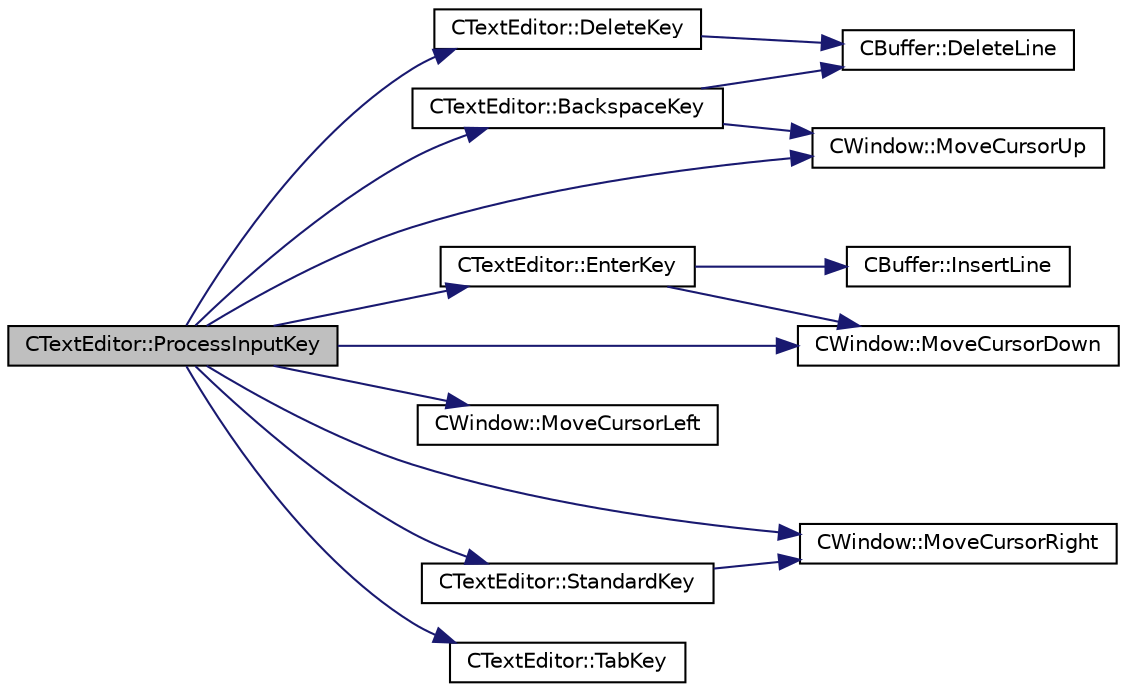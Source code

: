 digraph "CTextEditor::ProcessInputKey"
{
 // LATEX_PDF_SIZE
  edge [fontname="Helvetica",fontsize="10",labelfontname="Helvetica",labelfontsize="10"];
  node [fontname="Helvetica",fontsize="10",shape=record];
  rankdir="LR";
  Node1 [label="CTextEditor::ProcessInputKey",height=0.2,width=0.4,color="black", fillcolor="grey75", style="filled", fontcolor="black",tooltip="Processes if the window mode should be changed or not."];
  Node1 -> Node2 [color="midnightblue",fontsize="10",style="solid",fontname="Helvetica"];
  Node2 [label="CTextEditor::BackspaceKey",height=0.2,width=0.4,color="black", fillcolor="white", style="filled",URL="$classCTextEditor.html#a9df230af67c3b8762f0d0b6507406382",tooltip="Implementation of backspace key - if possible, deletes a char (left from cursor). Possibly moves one ..."];
  Node2 -> Node3 [color="midnightblue",fontsize="10",style="solid",fontname="Helvetica"];
  Node3 [label="CBuffer::DeleteLine",height=0.2,width=0.4,color="black", fillcolor="white", style="filled",URL="$classCBuffer.html#a8ed07a589c4fe7d9f303fd9e6c687756",tooltip="Deletes a line in the buffer."];
  Node2 -> Node4 [color="midnightblue",fontsize="10",style="solid",fontname="Helvetica"];
  Node4 [label="CWindow::MoveCursorUp",height=0.2,width=0.4,color="black", fillcolor="white", style="filled",URL="$classCWindow.html#aa500236cf5b74e6c5525fc8318ddd29b",tooltip="Moves cursor upwards."];
  Node1 -> Node5 [color="midnightblue",fontsize="10",style="solid",fontname="Helvetica"];
  Node5 [label="CTextEditor::DeleteKey",height=0.2,width=0.4,color="black", fillcolor="white", style="filled",URL="$classCTextEditor.html#a6633a3d367f20ce75304943e43794dc4",tooltip="Implementation of backspace key - if possible, deletes a char (right from cursor)...."];
  Node5 -> Node3 [color="midnightblue",fontsize="10",style="solid",fontname="Helvetica"];
  Node1 -> Node6 [color="midnightblue",fontsize="10",style="solid",fontname="Helvetica"];
  Node6 [label="CTextEditor::EnterKey",height=0.2,width=0.4,color="black", fillcolor="white", style="filled",URL="$classCTextEditor.html#ada42f1d062190bcd9b0c051ec51744f7",tooltip="Implementation of enter key - moves the curor to the next line to its default position...."];
  Node6 -> Node7 [color="midnightblue",fontsize="10",style="solid",fontname="Helvetica"];
  Node7 [label="CBuffer::InsertLine",height=0.2,width=0.4,color="black", fillcolor="white", style="filled",URL="$classCBuffer.html#aefeb6e8fc3060e15ccd32f1367f19586",tooltip="Inserts line to some position in the buffer."];
  Node6 -> Node8 [color="midnightblue",fontsize="10",style="solid",fontname="Helvetica"];
  Node8 [label="CWindow::MoveCursorDown",height=0.2,width=0.4,color="black", fillcolor="white", style="filled",URL="$classCWindow.html#a99e93356d758dae74d8ca344c92b92bf",tooltip="Moves cursor downwards."];
  Node1 -> Node8 [color="midnightblue",fontsize="10",style="solid",fontname="Helvetica"];
  Node1 -> Node9 [color="midnightblue",fontsize="10",style="solid",fontname="Helvetica"];
  Node9 [label="CWindow::MoveCursorLeft",height=0.2,width=0.4,color="black", fillcolor="white", style="filled",URL="$classCWindow.html#a5bdf74c3e5110a998f33083beafc5a25",tooltip="Moves cursor to the left."];
  Node1 -> Node10 [color="midnightblue",fontsize="10",style="solid",fontname="Helvetica"];
  Node10 [label="CWindow::MoveCursorRight",height=0.2,width=0.4,color="black", fillcolor="white", style="filled",URL="$classCWindow.html#a0dcf5064776272877d72b842530712be",tooltip="Moves cursor to the right."];
  Node1 -> Node4 [color="midnightblue",fontsize="10",style="solid",fontname="Helvetica"];
  Node1 -> Node11 [color="midnightblue",fontsize="10",style="solid",fontname="Helvetica"];
  Node11 [label="CTextEditor::StandardKey",height=0.2,width=0.4,color="black", fillcolor="white", style="filled",URL="$classCTextEditor.html#a5b9f4b7e2c5e54757c7ae7f3590e654e",tooltip="Implementaion of standard key - if ctrl+'key' - decides what function will be called to execute such ..."];
  Node11 -> Node10 [color="midnightblue",fontsize="10",style="solid",fontname="Helvetica"];
  Node1 -> Node12 [color="midnightblue",fontsize="10",style="solid",fontname="Helvetica"];
  Node12 [label="CTextEditor::TabKey",height=0.2,width=0.4,color="black", fillcolor="white", style="filled",URL="$classCTextEditor.html#a5fdcd826e986efea22445f2687507471",tooltip="Implementation of tab key - same if four spaces were pressed."];
}
